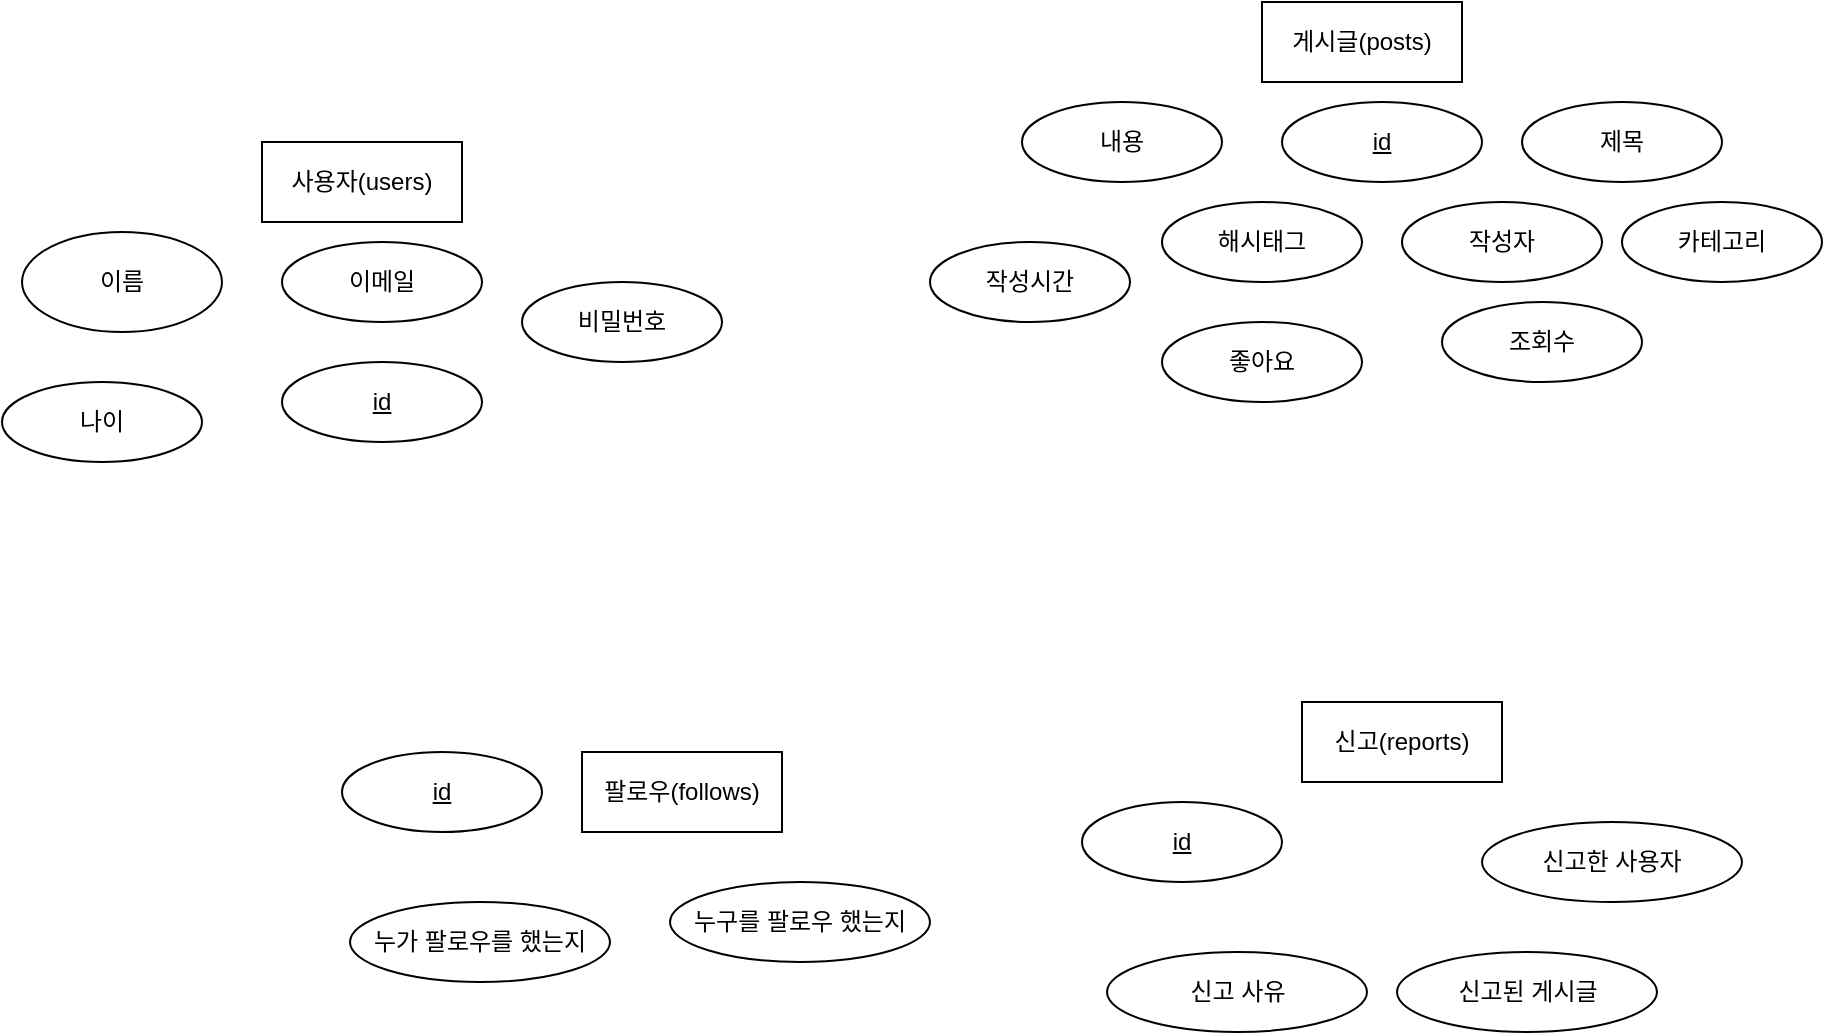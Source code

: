 <mxfile version="28.1.0">
  <diagram name="페이지-1" id="uTWYXXvNQ0kPunToJU41">
    <mxGraphModel dx="1967" dy="654" grid="1" gridSize="10" guides="1" tooltips="1" connect="1" arrows="1" fold="1" page="1" pageScale="1" pageWidth="827" pageHeight="1169" math="0" shadow="0">
      <root>
        <mxCell id="0" />
        <mxCell id="1" parent="0" />
        <mxCell id="SYN2QZ0Egj8polLRJ1Q8-1" value="이메일" style="ellipse;whiteSpace=wrap;html=1;align=center;" vertex="1" parent="1">
          <mxGeometry x="40" y="310" width="100" height="40" as="geometry" />
        </mxCell>
        <mxCell id="SYN2QZ0Egj8polLRJ1Q8-2" value="사용자(users)" style="whiteSpace=wrap;html=1;align=center;" vertex="1" parent="1">
          <mxGeometry x="30" y="260" width="100" height="40" as="geometry" />
        </mxCell>
        <mxCell id="SYN2QZ0Egj8polLRJ1Q8-3" value="비밀번호" style="ellipse;whiteSpace=wrap;html=1;align=center;" vertex="1" parent="1">
          <mxGeometry x="160" y="330" width="100" height="40" as="geometry" />
        </mxCell>
        <mxCell id="SYN2QZ0Egj8polLRJ1Q8-4" value="이름" style="ellipse;whiteSpace=wrap;html=1;align=center;" vertex="1" parent="1">
          <mxGeometry x="-90" y="305" width="100" height="50" as="geometry" />
        </mxCell>
        <mxCell id="SYN2QZ0Egj8polLRJ1Q8-5" value="나이" style="ellipse;whiteSpace=wrap;html=1;align=center;" vertex="1" parent="1">
          <mxGeometry x="-100" y="380" width="100" height="40" as="geometry" />
        </mxCell>
        <mxCell id="SYN2QZ0Egj8polLRJ1Q8-6" value="제목" style="ellipse;whiteSpace=wrap;html=1;align=center;" vertex="1" parent="1">
          <mxGeometry x="660" y="240" width="100" height="40" as="geometry" />
        </mxCell>
        <mxCell id="SYN2QZ0Egj8polLRJ1Q8-7" value="게시글(posts)" style="whiteSpace=wrap;html=1;align=center;" vertex="1" parent="1">
          <mxGeometry x="530" y="190" width="100" height="40" as="geometry" />
        </mxCell>
        <mxCell id="SYN2QZ0Egj8polLRJ1Q8-9" value="내용" style="ellipse;whiteSpace=wrap;html=1;align=center;" vertex="1" parent="1">
          <mxGeometry x="410" y="240" width="100" height="40" as="geometry" />
        </mxCell>
        <mxCell id="SYN2QZ0Egj8polLRJ1Q8-10" value="해시태그" style="ellipse;whiteSpace=wrap;html=1;align=center;" vertex="1" parent="1">
          <mxGeometry x="480" y="290" width="100" height="40" as="geometry" />
        </mxCell>
        <mxCell id="SYN2QZ0Egj8polLRJ1Q8-11" value="카테고리" style="ellipse;whiteSpace=wrap;html=1;align=center;" vertex="1" parent="1">
          <mxGeometry x="710" y="290" width="100" height="40" as="geometry" />
        </mxCell>
        <mxCell id="SYN2QZ0Egj8polLRJ1Q8-12" value="작성자" style="ellipse;whiteSpace=wrap;html=1;align=center;" vertex="1" parent="1">
          <mxGeometry x="600" y="290" width="100" height="40" as="geometry" />
        </mxCell>
        <mxCell id="SYN2QZ0Egj8polLRJ1Q8-13" value="작성시간" style="ellipse;whiteSpace=wrap;html=1;align=center;" vertex="1" parent="1">
          <mxGeometry x="364" y="310" width="100" height="40" as="geometry" />
        </mxCell>
        <mxCell id="SYN2QZ0Egj8polLRJ1Q8-14" value="좋아요" style="ellipse;whiteSpace=wrap;html=1;align=center;" vertex="1" parent="1">
          <mxGeometry x="480" y="350" width="100" height="40" as="geometry" />
        </mxCell>
        <mxCell id="SYN2QZ0Egj8polLRJ1Q8-15" value="조회수" style="ellipse;whiteSpace=wrap;html=1;align=center;" vertex="1" parent="1">
          <mxGeometry x="620" y="340" width="100" height="40" as="geometry" />
        </mxCell>
        <mxCell id="SYN2QZ0Egj8polLRJ1Q8-16" value="누가 팔로우를 했는지" style="ellipse;whiteSpace=wrap;html=1;align=center;" vertex="1" parent="1">
          <mxGeometry x="74" y="640" width="130" height="40" as="geometry" />
        </mxCell>
        <mxCell id="SYN2QZ0Egj8polLRJ1Q8-17" value="팔로우(follows)" style="whiteSpace=wrap;html=1;align=center;" vertex="1" parent="1">
          <mxGeometry x="190" y="565" width="100" height="40" as="geometry" />
        </mxCell>
        <mxCell id="SYN2QZ0Egj8polLRJ1Q8-18" value="누구를 팔로우 했는지" style="ellipse;whiteSpace=wrap;html=1;align=center;" vertex="1" parent="1">
          <mxGeometry x="234" y="630" width="130" height="40" as="geometry" />
        </mxCell>
        <mxCell id="SYN2QZ0Egj8polLRJ1Q8-19" value="신고(reports)" style="whiteSpace=wrap;html=1;align=center;" vertex="1" parent="1">
          <mxGeometry x="550" y="540" width="100" height="40" as="geometry" />
        </mxCell>
        <mxCell id="SYN2QZ0Egj8polLRJ1Q8-20" value="신고한 사용자" style="ellipse;whiteSpace=wrap;html=1;align=center;" vertex="1" parent="1">
          <mxGeometry x="640" y="600" width="130" height="40" as="geometry" />
        </mxCell>
        <mxCell id="SYN2QZ0Egj8polLRJ1Q8-21" value="신고 사유" style="ellipse;whiteSpace=wrap;html=1;align=center;" vertex="1" parent="1">
          <mxGeometry x="452.5" y="665" width="130" height="40" as="geometry" />
        </mxCell>
        <mxCell id="SYN2QZ0Egj8polLRJ1Q8-22" value="신고된 게시글" style="ellipse;whiteSpace=wrap;html=1;align=center;" vertex="1" parent="1">
          <mxGeometry x="597.5" y="665" width="130" height="40" as="geometry" />
        </mxCell>
        <mxCell id="SYN2QZ0Egj8polLRJ1Q8-29" value="id" style="ellipse;whiteSpace=wrap;html=1;align=center;fontStyle=4;" vertex="1" parent="1">
          <mxGeometry x="40" y="370" width="100" height="40" as="geometry" />
        </mxCell>
        <mxCell id="SYN2QZ0Egj8polLRJ1Q8-32" value="id" style="ellipse;whiteSpace=wrap;html=1;align=center;fontStyle=4;" vertex="1" parent="1">
          <mxGeometry x="540" y="240" width="100" height="40" as="geometry" />
        </mxCell>
        <mxCell id="SYN2QZ0Egj8polLRJ1Q8-33" value="id" style="ellipse;whiteSpace=wrap;html=1;align=center;fontStyle=4;" vertex="1" parent="1">
          <mxGeometry x="70" y="565" width="100" height="40" as="geometry" />
        </mxCell>
        <mxCell id="SYN2QZ0Egj8polLRJ1Q8-34" value="id" style="ellipse;whiteSpace=wrap;html=1;align=center;fontStyle=4;" vertex="1" parent="1">
          <mxGeometry x="440" y="590" width="100" height="40" as="geometry" />
        </mxCell>
      </root>
    </mxGraphModel>
  </diagram>
</mxfile>
